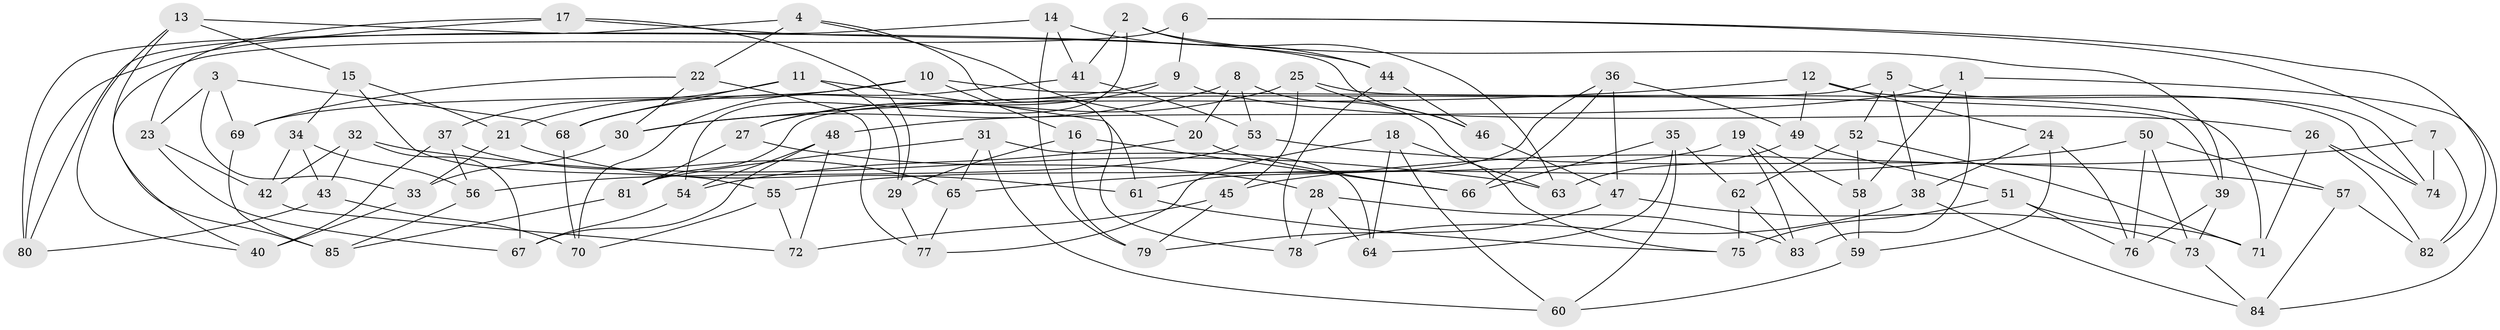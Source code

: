 // coarse degree distribution, {4: 0.3137254901960784, 6: 0.5686274509803921, 5: 0.09803921568627451, 3: 0.0196078431372549}
// Generated by graph-tools (version 1.1) at 2025/52/02/27/25 19:52:32]
// undirected, 85 vertices, 170 edges
graph export_dot {
graph [start="1"]
  node [color=gray90,style=filled];
  1;
  2;
  3;
  4;
  5;
  6;
  7;
  8;
  9;
  10;
  11;
  12;
  13;
  14;
  15;
  16;
  17;
  18;
  19;
  20;
  21;
  22;
  23;
  24;
  25;
  26;
  27;
  28;
  29;
  30;
  31;
  32;
  33;
  34;
  35;
  36;
  37;
  38;
  39;
  40;
  41;
  42;
  43;
  44;
  45;
  46;
  47;
  48;
  49;
  50;
  51;
  52;
  53;
  54;
  55;
  56;
  57;
  58;
  59;
  60;
  61;
  62;
  63;
  64;
  65;
  66;
  67;
  68;
  69;
  70;
  71;
  72;
  73;
  74;
  75;
  76;
  77;
  78;
  79;
  80;
  81;
  82;
  83;
  84;
  85;
  1 -- 83;
  1 -- 84;
  1 -- 48;
  1 -- 58;
  2 -- 41;
  2 -- 54;
  2 -- 63;
  2 -- 39;
  3 -- 33;
  3 -- 23;
  3 -- 68;
  3 -- 69;
  4 -- 20;
  4 -- 22;
  4 -- 78;
  4 -- 80;
  5 -- 52;
  5 -- 81;
  5 -- 38;
  5 -- 74;
  6 -- 82;
  6 -- 9;
  6 -- 40;
  6 -- 7;
  7 -- 45;
  7 -- 74;
  7 -- 82;
  8 -- 20;
  8 -- 75;
  8 -- 30;
  8 -- 53;
  9 -- 26;
  9 -- 68;
  9 -- 27;
  10 -- 39;
  10 -- 21;
  10 -- 69;
  10 -- 16;
  11 -- 37;
  11 -- 68;
  11 -- 61;
  11 -- 29;
  12 -- 30;
  12 -- 49;
  12 -- 74;
  12 -- 24;
  13 -- 85;
  13 -- 40;
  13 -- 46;
  13 -- 15;
  14 -- 44;
  14 -- 79;
  14 -- 41;
  14 -- 80;
  15 -- 34;
  15 -- 21;
  15 -- 55;
  16 -- 66;
  16 -- 29;
  16 -- 79;
  17 -- 80;
  17 -- 44;
  17 -- 29;
  17 -- 23;
  18 -- 60;
  18 -- 63;
  18 -- 77;
  18 -- 64;
  19 -- 83;
  19 -- 55;
  19 -- 58;
  19 -- 59;
  20 -- 66;
  20 -- 54;
  21 -- 61;
  21 -- 33;
  22 -- 69;
  22 -- 30;
  22 -- 77;
  23 -- 42;
  23 -- 67;
  24 -- 38;
  24 -- 76;
  24 -- 59;
  25 -- 27;
  25 -- 45;
  25 -- 71;
  25 -- 46;
  26 -- 74;
  26 -- 71;
  26 -- 82;
  27 -- 28;
  27 -- 81;
  28 -- 83;
  28 -- 78;
  28 -- 64;
  29 -- 77;
  30 -- 33;
  31 -- 65;
  31 -- 60;
  31 -- 64;
  31 -- 81;
  32 -- 42;
  32 -- 67;
  32 -- 43;
  32 -- 63;
  33 -- 40;
  34 -- 42;
  34 -- 56;
  34 -- 43;
  35 -- 62;
  35 -- 66;
  35 -- 64;
  35 -- 60;
  36 -- 61;
  36 -- 66;
  36 -- 47;
  36 -- 49;
  37 -- 65;
  37 -- 56;
  37 -- 40;
  38 -- 78;
  38 -- 84;
  39 -- 76;
  39 -- 73;
  41 -- 53;
  41 -- 70;
  42 -- 72;
  43 -- 70;
  43 -- 80;
  44 -- 78;
  44 -- 46;
  45 -- 72;
  45 -- 79;
  46 -- 47;
  47 -- 79;
  47 -- 73;
  48 -- 67;
  48 -- 54;
  48 -- 72;
  49 -- 51;
  49 -- 63;
  50 -- 76;
  50 -- 73;
  50 -- 57;
  50 -- 65;
  51 -- 71;
  51 -- 75;
  51 -- 76;
  52 -- 71;
  52 -- 58;
  52 -- 62;
  53 -- 56;
  53 -- 57;
  54 -- 67;
  55 -- 72;
  55 -- 70;
  56 -- 85;
  57 -- 84;
  57 -- 82;
  58 -- 59;
  59 -- 60;
  61 -- 75;
  62 -- 75;
  62 -- 83;
  65 -- 77;
  68 -- 70;
  69 -- 85;
  73 -- 84;
  81 -- 85;
}
